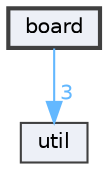 digraph "board"
{
 // INTERACTIVE_SVG=YES
 // LATEX_PDF_SIZE
  bgcolor="transparent";
  edge [fontname=Helvetica,fontsize=10,labelfontname=Helvetica,labelfontsize=10];
  node [fontname=Helvetica,fontsize=10,shape=box,height=0.2,width=0.4];
  compound=true
  dir_7149141a7e3af1ee95dfb0598e371427 [label="board", fillcolor="#edf0f7", color="grey25", style="filled,bold", URL="dir_7149141a7e3af1ee95dfb0598e371427.html",tooltip=""];
  dir_23ec12649285f9fabf3a6b7380226c28 [label="util", fillcolor="#edf0f7", color="grey25", style="filled", URL="dir_23ec12649285f9fabf3a6b7380226c28.html",tooltip=""];
  dir_7149141a7e3af1ee95dfb0598e371427->dir_23ec12649285f9fabf3a6b7380226c28 [headlabel="3", labeldistance=1.5 headhref="dir_000000_000003.html" href="dir_000000_000003.html" color="steelblue1" fontcolor="steelblue1"];
}

